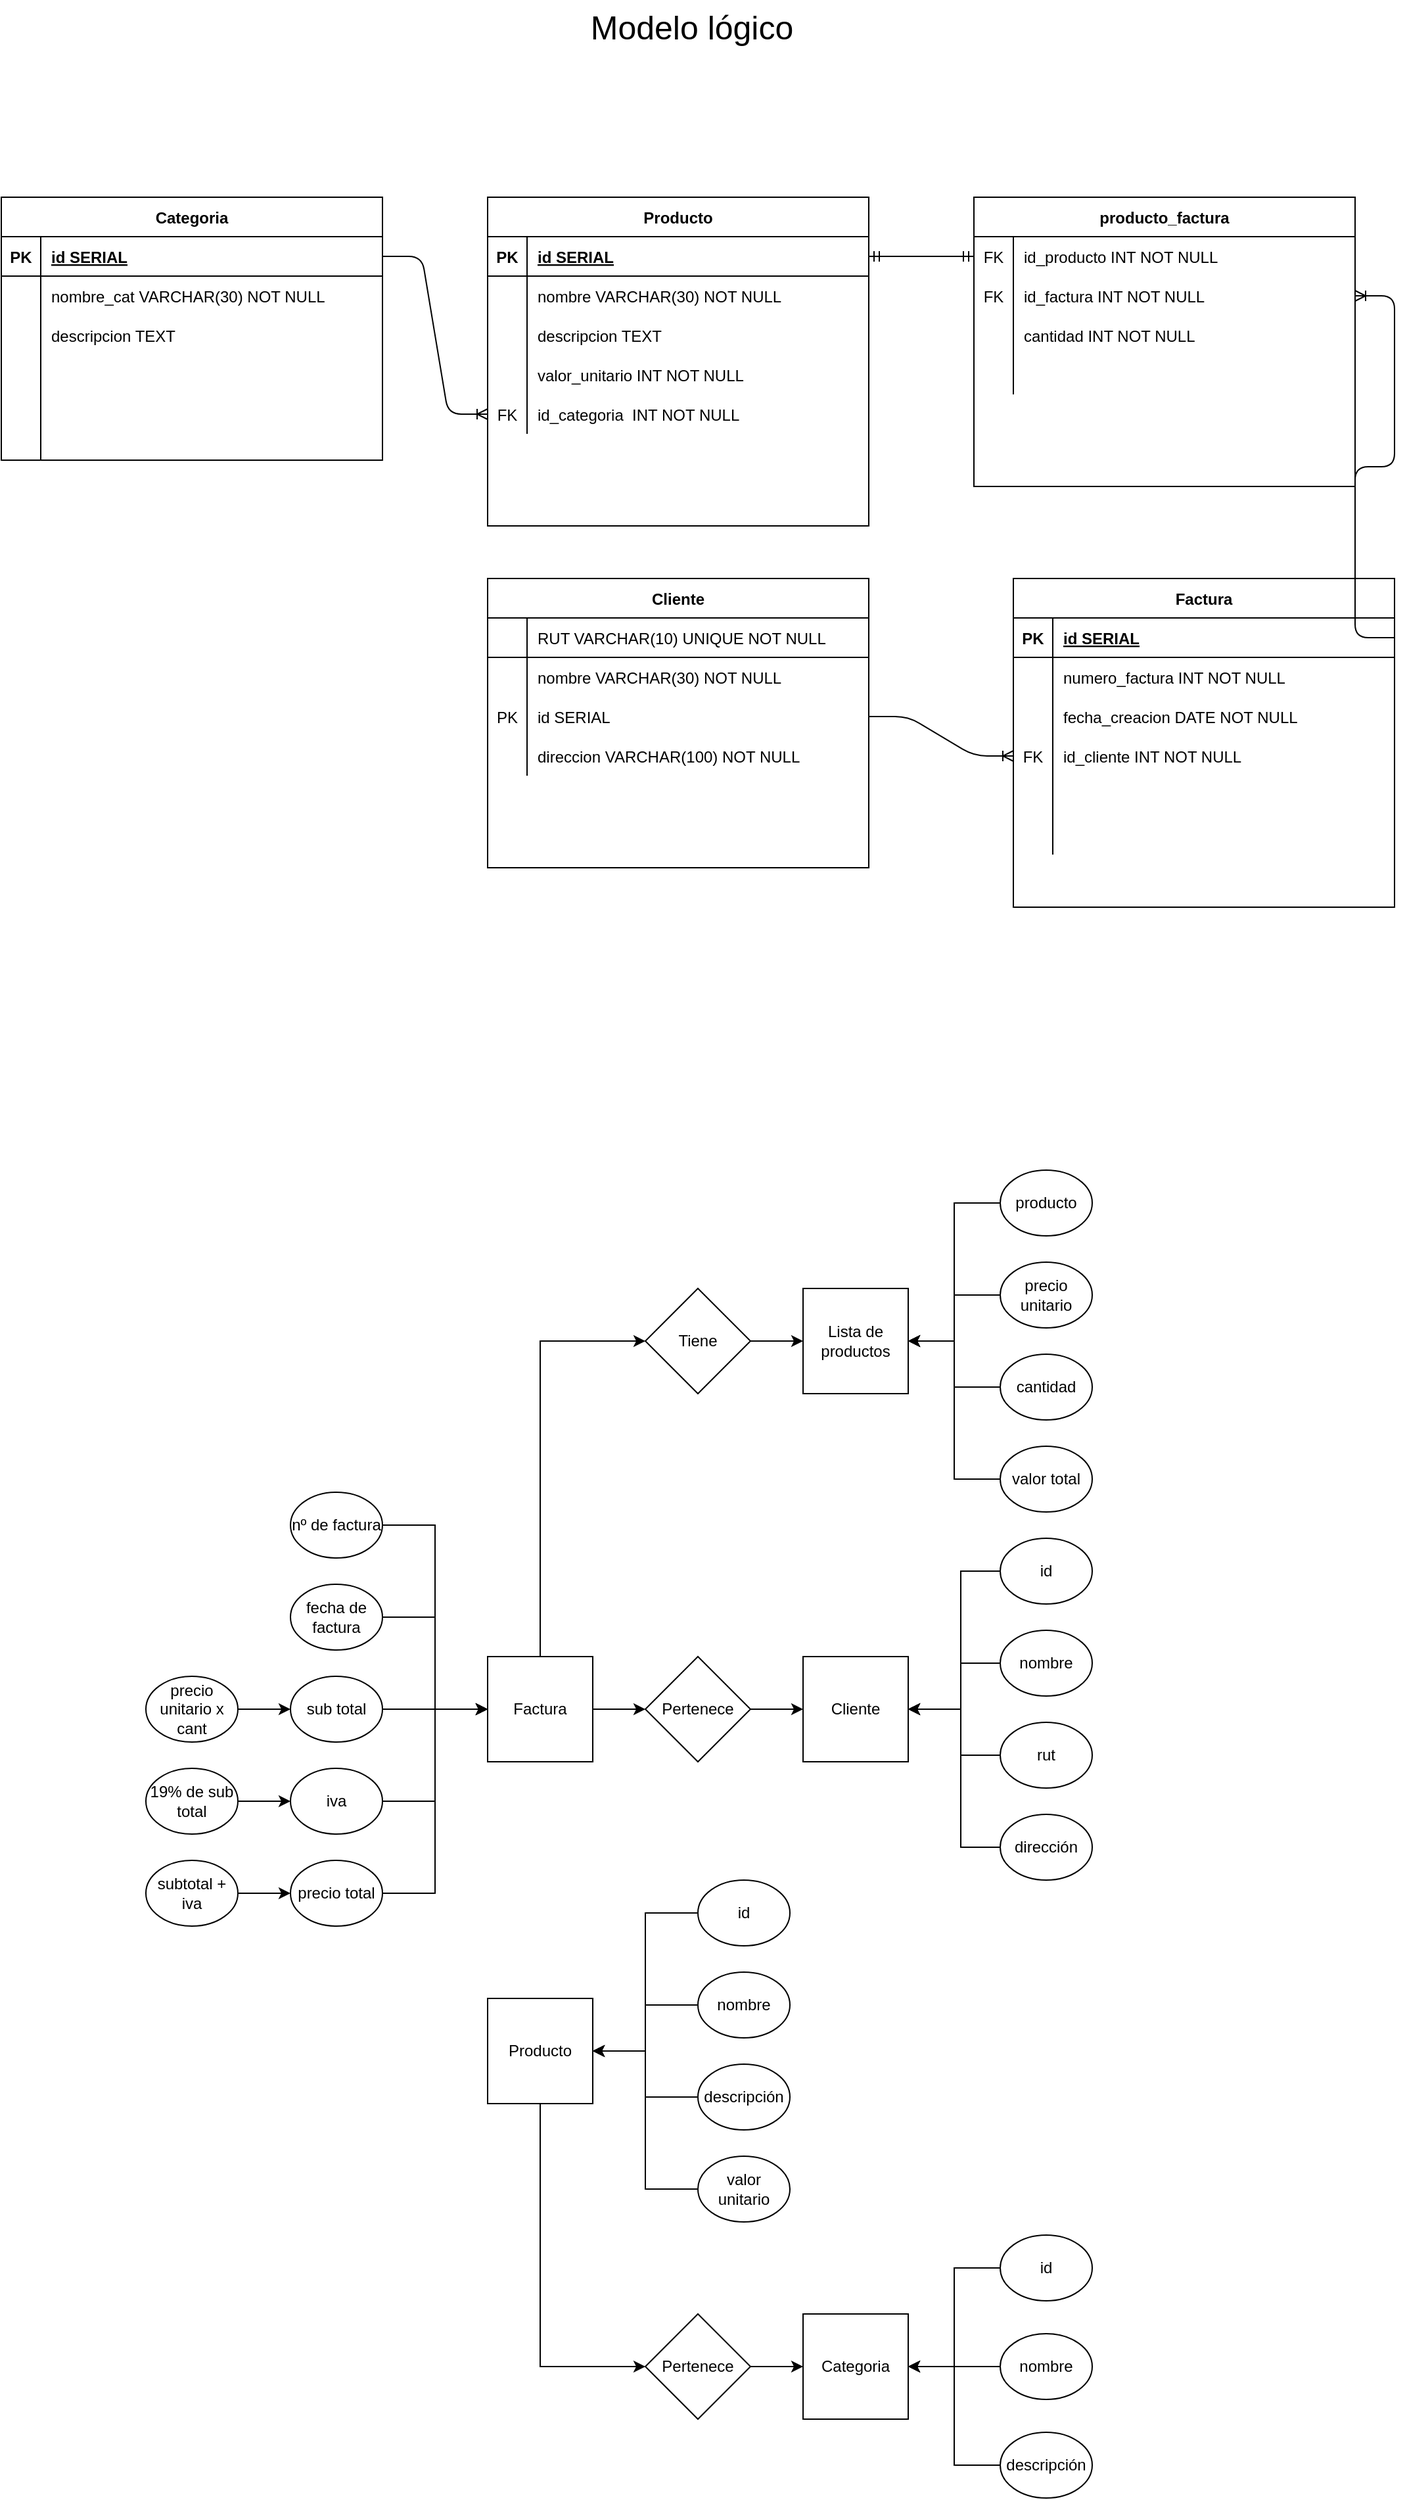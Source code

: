 <mxfile version="13.7.5" type="device"><diagram id="R2lEEEUBdFMjLlhIrx00" name="Page-1"><mxGraphModel dx="2187" dy="3210" grid="1" gridSize="10" guides="1" tooltips="1" connect="1" arrows="1" fold="1" page="1" pageScale="1" pageWidth="850" pageHeight="1100" math="0" shadow="0" extFonts="Permanent Marker^https://fonts.googleapis.com/css?family=Permanent+Marker"><root><mxCell id="0"/><mxCell id="1" parent="0"/><mxCell id="hqTpC-vtmVEe3RovyHTf-5" style="edgeStyle=orthogonalEdgeStyle;rounded=0;orthogonalLoop=1;jettySize=auto;html=1;" edge="1" parent="1" source="hqTpC-vtmVEe3RovyHTf-1" target="hqTpC-vtmVEe3RovyHTf-4"><mxGeometry relative="1" as="geometry"/></mxCell><mxCell id="hqTpC-vtmVEe3RovyHTf-27" style="edgeStyle=orthogonalEdgeStyle;rounded=0;orthogonalLoop=1;jettySize=auto;html=1;entryX=0;entryY=0.5;entryDx=0;entryDy=0;" edge="1" parent="1" source="hqTpC-vtmVEe3RovyHTf-1" target="hqTpC-vtmVEe3RovyHTf-26"><mxGeometry relative="1" as="geometry"><Array as="points"><mxPoint x="200" y="-540"/></Array></mxGeometry></mxCell><mxCell id="hqTpC-vtmVEe3RovyHTf-1" value="Factura" style="whiteSpace=wrap;html=1;aspect=fixed;" vertex="1" parent="1"><mxGeometry x="160" y="-300" width="80" height="80" as="geometry"/></mxCell><mxCell id="hqTpC-vtmVEe3RovyHTf-3" value="Cliente" style="whiteSpace=wrap;html=1;aspect=fixed;" vertex="1" parent="1"><mxGeometry x="400" y="-300" width="80" height="80" as="geometry"/></mxCell><mxCell id="hqTpC-vtmVEe3RovyHTf-6" style="edgeStyle=orthogonalEdgeStyle;rounded=0;orthogonalLoop=1;jettySize=auto;html=1;" edge="1" parent="1" source="hqTpC-vtmVEe3RovyHTf-4" target="hqTpC-vtmVEe3RovyHTf-3"><mxGeometry relative="1" as="geometry"/></mxCell><mxCell id="hqTpC-vtmVEe3RovyHTf-4" value="Pertenece" style="rhombus;whiteSpace=wrap;html=1;" vertex="1" parent="1"><mxGeometry x="280" y="-300" width="80" height="80" as="geometry"/></mxCell><mxCell id="hqTpC-vtmVEe3RovyHTf-11" style="edgeStyle=orthogonalEdgeStyle;rounded=0;orthogonalLoop=1;jettySize=auto;html=1;entryX=1;entryY=0.5;entryDx=0;entryDy=0;" edge="1" parent="1" source="hqTpC-vtmVEe3RovyHTf-7" target="hqTpC-vtmVEe3RovyHTf-3"><mxGeometry relative="1" as="geometry"><Array as="points"><mxPoint x="520" y="-365"/><mxPoint x="520" y="-260"/></Array></mxGeometry></mxCell><mxCell id="hqTpC-vtmVEe3RovyHTf-7" value="id" style="ellipse;whiteSpace=wrap;html=1;" vertex="1" parent="1"><mxGeometry x="550" y="-390" width="70" height="50" as="geometry"/></mxCell><mxCell id="hqTpC-vtmVEe3RovyHTf-12" style="edgeStyle=orthogonalEdgeStyle;rounded=0;orthogonalLoop=1;jettySize=auto;html=1;exitX=0;exitY=0.5;exitDx=0;exitDy=0;" edge="1" parent="1" source="hqTpC-vtmVEe3RovyHTf-8" target="hqTpC-vtmVEe3RovyHTf-3"><mxGeometry relative="1" as="geometry"><Array as="points"><mxPoint x="520" y="-295"/><mxPoint x="520" y="-260"/></Array></mxGeometry></mxCell><mxCell id="hqTpC-vtmVEe3RovyHTf-8" value="nombre" style="ellipse;whiteSpace=wrap;html=1;" vertex="1" parent="1"><mxGeometry x="550" y="-320" width="70" height="50" as="geometry"/></mxCell><mxCell id="hqTpC-vtmVEe3RovyHTf-13" style="edgeStyle=orthogonalEdgeStyle;rounded=0;orthogonalLoop=1;jettySize=auto;html=1;entryX=1;entryY=0.5;entryDx=0;entryDy=0;" edge="1" parent="1" source="hqTpC-vtmVEe3RovyHTf-9" target="hqTpC-vtmVEe3RovyHTf-3"><mxGeometry relative="1" as="geometry"><Array as="points"><mxPoint x="520" y="-225"/><mxPoint x="520" y="-260"/></Array></mxGeometry></mxCell><mxCell id="hqTpC-vtmVEe3RovyHTf-9" value="rut" style="ellipse;whiteSpace=wrap;html=1;" vertex="1" parent="1"><mxGeometry x="550" y="-250" width="70" height="50" as="geometry"/></mxCell><mxCell id="hqTpC-vtmVEe3RovyHTf-14" style="edgeStyle=orthogonalEdgeStyle;rounded=0;orthogonalLoop=1;jettySize=auto;html=1;entryX=1;entryY=0.5;entryDx=0;entryDy=0;" edge="1" parent="1" source="hqTpC-vtmVEe3RovyHTf-10" target="hqTpC-vtmVEe3RovyHTf-3"><mxGeometry relative="1" as="geometry"><Array as="points"><mxPoint x="520" y="-155"/><mxPoint x="520" y="-260"/></Array></mxGeometry></mxCell><mxCell id="hqTpC-vtmVEe3RovyHTf-10" value="dirección" style="ellipse;whiteSpace=wrap;html=1;" vertex="1" parent="1"><mxGeometry x="550" y="-180" width="70" height="50" as="geometry"/></mxCell><mxCell id="hqTpC-vtmVEe3RovyHTf-20" style="edgeStyle=orthogonalEdgeStyle;rounded=0;orthogonalLoop=1;jettySize=auto;html=1;entryX=0;entryY=0.5;entryDx=0;entryDy=0;" edge="1" parent="1" source="hqTpC-vtmVEe3RovyHTf-15" target="hqTpC-vtmVEe3RovyHTf-1"><mxGeometry relative="1" as="geometry"/></mxCell><mxCell id="hqTpC-vtmVEe3RovyHTf-15" value="nº de factura" style="ellipse;whiteSpace=wrap;html=1;" vertex="1" parent="1"><mxGeometry x="10" y="-425" width="70" height="50" as="geometry"/></mxCell><mxCell id="hqTpC-vtmVEe3RovyHTf-22" style="edgeStyle=orthogonalEdgeStyle;rounded=0;orthogonalLoop=1;jettySize=auto;html=1;" edge="1" parent="1" source="hqTpC-vtmVEe3RovyHTf-16"><mxGeometry relative="1" as="geometry"><mxPoint x="160" y="-260" as="targetPoint"/><Array as="points"><mxPoint x="120" y="-330"/><mxPoint x="120" y="-260"/></Array></mxGeometry></mxCell><mxCell id="hqTpC-vtmVEe3RovyHTf-16" value="fecha de factura" style="ellipse;whiteSpace=wrap;html=1;" vertex="1" parent="1"><mxGeometry x="10" y="-355" width="70" height="50" as="geometry"/></mxCell><mxCell id="hqTpC-vtmVEe3RovyHTf-23" style="edgeStyle=orthogonalEdgeStyle;rounded=0;orthogonalLoop=1;jettySize=auto;html=1;entryX=0;entryY=0.5;entryDx=0;entryDy=0;" edge="1" parent="1" source="hqTpC-vtmVEe3RovyHTf-17" target="hqTpC-vtmVEe3RovyHTf-1"><mxGeometry relative="1" as="geometry"/></mxCell><mxCell id="hqTpC-vtmVEe3RovyHTf-17" value="sub total" style="ellipse;whiteSpace=wrap;html=1;" vertex="1" parent="1"><mxGeometry x="10" y="-285" width="70" height="50" as="geometry"/></mxCell><mxCell id="hqTpC-vtmVEe3RovyHTf-24" style="edgeStyle=orthogonalEdgeStyle;rounded=0;orthogonalLoop=1;jettySize=auto;html=1;entryX=0;entryY=0.5;entryDx=0;entryDy=0;" edge="1" parent="1" source="hqTpC-vtmVEe3RovyHTf-18" target="hqTpC-vtmVEe3RovyHTf-1"><mxGeometry relative="1" as="geometry"/></mxCell><mxCell id="hqTpC-vtmVEe3RovyHTf-18" value="iva" style="ellipse;whiteSpace=wrap;html=1;" vertex="1" parent="1"><mxGeometry x="10" y="-215" width="70" height="50" as="geometry"/></mxCell><mxCell id="hqTpC-vtmVEe3RovyHTf-25" style="edgeStyle=orthogonalEdgeStyle;rounded=0;orthogonalLoop=1;jettySize=auto;html=1;entryX=0;entryY=0.5;entryDx=0;entryDy=0;" edge="1" parent="1" source="hqTpC-vtmVEe3RovyHTf-19" target="hqTpC-vtmVEe3RovyHTf-1"><mxGeometry relative="1" as="geometry"/></mxCell><mxCell id="hqTpC-vtmVEe3RovyHTf-19" value="precio total" style="ellipse;whiteSpace=wrap;html=1;" vertex="1" parent="1"><mxGeometry x="10" y="-145" width="70" height="50" as="geometry"/></mxCell><mxCell id="hqTpC-vtmVEe3RovyHTf-29" style="edgeStyle=orthogonalEdgeStyle;rounded=0;orthogonalLoop=1;jettySize=auto;html=1;entryX=0;entryY=0.5;entryDx=0;entryDy=0;" edge="1" parent="1" source="hqTpC-vtmVEe3RovyHTf-26" target="hqTpC-vtmVEe3RovyHTf-28"><mxGeometry relative="1" as="geometry"/></mxCell><mxCell id="hqTpC-vtmVEe3RovyHTf-26" value="Tiene" style="rhombus;whiteSpace=wrap;html=1;" vertex="1" parent="1"><mxGeometry x="280" y="-580" width="80" height="80" as="geometry"/></mxCell><mxCell id="hqTpC-vtmVEe3RovyHTf-28" value="Lista de productos" style="whiteSpace=wrap;html=1;aspect=fixed;" vertex="1" parent="1"><mxGeometry x="400" y="-580" width="80" height="80" as="geometry"/></mxCell><mxCell id="hqTpC-vtmVEe3RovyHTf-35" style="edgeStyle=orthogonalEdgeStyle;rounded=0;orthogonalLoop=1;jettySize=auto;html=1;entryX=1;entryY=0.5;entryDx=0;entryDy=0;" edge="1" parent="1" source="hqTpC-vtmVEe3RovyHTf-30" target="hqTpC-vtmVEe3RovyHTf-28"><mxGeometry relative="1" as="geometry"/></mxCell><mxCell id="hqTpC-vtmVEe3RovyHTf-30" value="precio unitario" style="ellipse;whiteSpace=wrap;html=1;" vertex="1" parent="1"><mxGeometry x="550" y="-600" width="70" height="50" as="geometry"/></mxCell><mxCell id="hqTpC-vtmVEe3RovyHTf-34" style="edgeStyle=orthogonalEdgeStyle;rounded=0;orthogonalLoop=1;jettySize=auto;html=1;entryX=1;entryY=0.5;entryDx=0;entryDy=0;" edge="1" parent="1" source="hqTpC-vtmVEe3RovyHTf-31" target="hqTpC-vtmVEe3RovyHTf-28"><mxGeometry relative="1" as="geometry"/></mxCell><mxCell id="hqTpC-vtmVEe3RovyHTf-31" value="producto" style="ellipse;whiteSpace=wrap;html=1;" vertex="1" parent="1"><mxGeometry x="550" y="-670" width="70" height="50" as="geometry"/></mxCell><mxCell id="hqTpC-vtmVEe3RovyHTf-36" style="edgeStyle=orthogonalEdgeStyle;rounded=0;orthogonalLoop=1;jettySize=auto;html=1;" edge="1" parent="1" source="hqTpC-vtmVEe3RovyHTf-32" target="hqTpC-vtmVEe3RovyHTf-28"><mxGeometry relative="1" as="geometry"/></mxCell><mxCell id="hqTpC-vtmVEe3RovyHTf-32" value="cantidad" style="ellipse;whiteSpace=wrap;html=1;" vertex="1" parent="1"><mxGeometry x="550" y="-530" width="70" height="50" as="geometry"/></mxCell><mxCell id="hqTpC-vtmVEe3RovyHTf-37" style="edgeStyle=orthogonalEdgeStyle;rounded=0;orthogonalLoop=1;jettySize=auto;html=1;entryX=1;entryY=0.5;entryDx=0;entryDy=0;" edge="1" parent="1" source="hqTpC-vtmVEe3RovyHTf-33" target="hqTpC-vtmVEe3RovyHTf-28"><mxGeometry relative="1" as="geometry"/></mxCell><mxCell id="hqTpC-vtmVEe3RovyHTf-33" value="valor total" style="ellipse;whiteSpace=wrap;html=1;" vertex="1" parent="1"><mxGeometry x="550" y="-460" width="70" height="50" as="geometry"/></mxCell><mxCell id="hqTpC-vtmVEe3RovyHTf-39" style="edgeStyle=orthogonalEdgeStyle;rounded=0;orthogonalLoop=1;jettySize=auto;html=1;" edge="1" parent="1" source="hqTpC-vtmVEe3RovyHTf-38" target="hqTpC-vtmVEe3RovyHTf-17"><mxGeometry relative="1" as="geometry"/></mxCell><mxCell id="hqTpC-vtmVEe3RovyHTf-38" value="precio unitario x cant" style="ellipse;whiteSpace=wrap;html=1;" vertex="1" parent="1"><mxGeometry x="-100" y="-285" width="70" height="50" as="geometry"/></mxCell><mxCell id="hqTpC-vtmVEe3RovyHTf-41" value="" style="edgeStyle=orthogonalEdgeStyle;rounded=0;orthogonalLoop=1;jettySize=auto;html=1;" edge="1" parent="1" source="hqTpC-vtmVEe3RovyHTf-40" target="hqTpC-vtmVEe3RovyHTf-19"><mxGeometry relative="1" as="geometry"/></mxCell><mxCell id="hqTpC-vtmVEe3RovyHTf-40" value="subtotal + iva" style="ellipse;whiteSpace=wrap;html=1;" vertex="1" parent="1"><mxGeometry x="-100" y="-145" width="70" height="50" as="geometry"/></mxCell><mxCell id="hqTpC-vtmVEe3RovyHTf-53" style="edgeStyle=orthogonalEdgeStyle;rounded=0;orthogonalLoop=1;jettySize=auto;html=1;entryX=0;entryY=0.5;entryDx=0;entryDy=0;" edge="1" parent="1" source="hqTpC-vtmVEe3RovyHTf-42" target="hqTpC-vtmVEe3RovyHTf-52"><mxGeometry relative="1" as="geometry"><mxPoint x="200" y="250" as="targetPoint"/><Array as="points"><mxPoint x="200" y="240"/></Array></mxGeometry></mxCell><mxCell id="hqTpC-vtmVEe3RovyHTf-42" value="Producto" style="whiteSpace=wrap;html=1;aspect=fixed;" vertex="1" parent="1"><mxGeometry x="160" y="-40" width="80" height="80" as="geometry"/></mxCell><mxCell id="hqTpC-vtmVEe3RovyHTf-47" style="edgeStyle=orthogonalEdgeStyle;rounded=0;orthogonalLoop=1;jettySize=auto;html=1;entryX=1;entryY=0.5;entryDx=0;entryDy=0;" edge="1" parent="1" source="hqTpC-vtmVEe3RovyHTf-43" target="hqTpC-vtmVEe3RovyHTf-42"><mxGeometry relative="1" as="geometry"/></mxCell><mxCell id="hqTpC-vtmVEe3RovyHTf-43" value="id" style="ellipse;whiteSpace=wrap;html=1;" vertex="1" parent="1"><mxGeometry x="320" y="-130" width="70" height="50" as="geometry"/></mxCell><mxCell id="hqTpC-vtmVEe3RovyHTf-48" style="edgeStyle=orthogonalEdgeStyle;rounded=0;orthogonalLoop=1;jettySize=auto;html=1;" edge="1" parent="1" source="hqTpC-vtmVEe3RovyHTf-44" target="hqTpC-vtmVEe3RovyHTf-42"><mxGeometry relative="1" as="geometry"/></mxCell><mxCell id="hqTpC-vtmVEe3RovyHTf-44" value="nombre" style="ellipse;whiteSpace=wrap;html=1;" vertex="1" parent="1"><mxGeometry x="320" y="-60" width="70" height="50" as="geometry"/></mxCell><mxCell id="hqTpC-vtmVEe3RovyHTf-49" style="edgeStyle=orthogonalEdgeStyle;rounded=0;orthogonalLoop=1;jettySize=auto;html=1;entryX=1;entryY=0.5;entryDx=0;entryDy=0;" edge="1" parent="1" source="hqTpC-vtmVEe3RovyHTf-45" target="hqTpC-vtmVEe3RovyHTf-42"><mxGeometry relative="1" as="geometry"/></mxCell><mxCell id="hqTpC-vtmVEe3RovyHTf-45" value="descripción" style="ellipse;whiteSpace=wrap;html=1;" vertex="1" parent="1"><mxGeometry x="320" y="10" width="70" height="50" as="geometry"/></mxCell><mxCell id="hqTpC-vtmVEe3RovyHTf-50" style="edgeStyle=orthogonalEdgeStyle;rounded=0;orthogonalLoop=1;jettySize=auto;html=1;entryX=1;entryY=0.5;entryDx=0;entryDy=0;" edge="1" parent="1" source="hqTpC-vtmVEe3RovyHTf-46" target="hqTpC-vtmVEe3RovyHTf-42"><mxGeometry relative="1" as="geometry"/></mxCell><mxCell id="hqTpC-vtmVEe3RovyHTf-46" value="valor unitario" style="ellipse;whiteSpace=wrap;html=1;" vertex="1" parent="1"><mxGeometry x="320" y="80" width="70" height="50" as="geometry"/></mxCell><mxCell id="hqTpC-vtmVEe3RovyHTf-51" value="Categoria" style="whiteSpace=wrap;html=1;aspect=fixed;" vertex="1" parent="1"><mxGeometry x="400" y="200" width="80" height="80" as="geometry"/></mxCell><mxCell id="hqTpC-vtmVEe3RovyHTf-54" style="edgeStyle=orthogonalEdgeStyle;rounded=0;orthogonalLoop=1;jettySize=auto;html=1;" edge="1" parent="1" source="hqTpC-vtmVEe3RovyHTf-52" target="hqTpC-vtmVEe3RovyHTf-51"><mxGeometry relative="1" as="geometry"/></mxCell><mxCell id="hqTpC-vtmVEe3RovyHTf-52" value="Pertenece" style="rhombus;whiteSpace=wrap;html=1;" vertex="1" parent="1"><mxGeometry x="280" y="200" width="80" height="80" as="geometry"/></mxCell><mxCell id="hqTpC-vtmVEe3RovyHTf-58" style="edgeStyle=orthogonalEdgeStyle;rounded=0;orthogonalLoop=1;jettySize=auto;html=1;entryX=1;entryY=0.5;entryDx=0;entryDy=0;" edge="1" parent="1" source="hqTpC-vtmVEe3RovyHTf-55" target="hqTpC-vtmVEe3RovyHTf-51"><mxGeometry relative="1" as="geometry"/></mxCell><mxCell id="hqTpC-vtmVEe3RovyHTf-55" value="id" style="ellipse;whiteSpace=wrap;html=1;" vertex="1" parent="1"><mxGeometry x="550" y="140" width="70" height="50" as="geometry"/></mxCell><mxCell id="hqTpC-vtmVEe3RovyHTf-59" style="edgeStyle=orthogonalEdgeStyle;rounded=0;orthogonalLoop=1;jettySize=auto;html=1;entryX=1;entryY=0.5;entryDx=0;entryDy=0;" edge="1" parent="1" source="hqTpC-vtmVEe3RovyHTf-56" target="hqTpC-vtmVEe3RovyHTf-51"><mxGeometry relative="1" as="geometry"/></mxCell><mxCell id="hqTpC-vtmVEe3RovyHTf-56" value="nombre" style="ellipse;whiteSpace=wrap;html=1;" vertex="1" parent="1"><mxGeometry x="550" y="215" width="70" height="50" as="geometry"/></mxCell><mxCell id="hqTpC-vtmVEe3RovyHTf-60" style="edgeStyle=orthogonalEdgeStyle;rounded=0;orthogonalLoop=1;jettySize=auto;html=1;entryX=1;entryY=0.5;entryDx=0;entryDy=0;" edge="1" parent="1" source="hqTpC-vtmVEe3RovyHTf-57" target="hqTpC-vtmVEe3RovyHTf-51"><mxGeometry relative="1" as="geometry"/></mxCell><mxCell id="hqTpC-vtmVEe3RovyHTf-57" value="descripción" style="ellipse;whiteSpace=wrap;html=1;" vertex="1" parent="1"><mxGeometry x="550" y="290" width="70" height="50" as="geometry"/></mxCell><mxCell id="hqTpC-vtmVEe3RovyHTf-75" style="edgeStyle=orthogonalEdgeStyle;rounded=0;orthogonalLoop=1;jettySize=auto;html=1;" edge="1" parent="1" source="hqTpC-vtmVEe3RovyHTf-74" target="hqTpC-vtmVEe3RovyHTf-18"><mxGeometry relative="1" as="geometry"/></mxCell><mxCell id="hqTpC-vtmVEe3RovyHTf-74" value="19% de&amp;nbsp;sub total" style="ellipse;whiteSpace=wrap;html=1;" vertex="1" parent="1"><mxGeometry x="-100" y="-215" width="70" height="50" as="geometry"/></mxCell><mxCell id="hqTpC-vtmVEe3RovyHTf-116" value="" style="edgeStyle=entityRelationEdgeStyle;fontSize=12;html=1;endArrow=ERoneToMany;entryX=0;entryY=0.5;entryDx=0;entryDy=0;" edge="1" parent="1" source="hqTpC-vtmVEe3RovyHTf-94" target="hqTpC-vtmVEe3RovyHTf-112"><mxGeometry width="100" height="100" relative="1" as="geometry"><mxPoint x="-30" y="-1330" as="sourcePoint"/><mxPoint x="380" y="-760" as="targetPoint"/></mxGeometry></mxCell><mxCell id="hqTpC-vtmVEe3RovyHTf-93" value="Categoria" style="shape=table;startSize=30;container=1;collapsible=1;childLayout=tableLayout;fixedRows=1;rowLines=0;fontStyle=1;align=center;resizeLast=1;" vertex="1" parent="1"><mxGeometry x="-210" y="-1410" width="290" height="200" as="geometry"/></mxCell><mxCell id="hqTpC-vtmVEe3RovyHTf-94" value="" style="shape=partialRectangle;collapsible=0;dropTarget=0;pointerEvents=0;fillColor=none;points=[[0,0.5],[1,0.5]];portConstraint=eastwest;top=0;left=0;right=0;bottom=1;" vertex="1" parent="hqTpC-vtmVEe3RovyHTf-93"><mxGeometry y="30" width="290" height="30" as="geometry"/></mxCell><mxCell id="hqTpC-vtmVEe3RovyHTf-95" value="PK" style="shape=partialRectangle;overflow=hidden;connectable=0;fillColor=none;top=0;left=0;bottom=0;right=0;fontStyle=1;" vertex="1" parent="hqTpC-vtmVEe3RovyHTf-94"><mxGeometry width="30" height="30" as="geometry"/></mxCell><mxCell id="hqTpC-vtmVEe3RovyHTf-96" value="id SERIAL" style="shape=partialRectangle;overflow=hidden;connectable=0;fillColor=none;top=0;left=0;bottom=0;right=0;align=left;spacingLeft=6;fontStyle=5;" vertex="1" parent="hqTpC-vtmVEe3RovyHTf-94"><mxGeometry x="30" width="260" height="30" as="geometry"/></mxCell><mxCell id="hqTpC-vtmVEe3RovyHTf-97" value="" style="shape=partialRectangle;collapsible=0;dropTarget=0;pointerEvents=0;fillColor=none;points=[[0,0.5],[1,0.5]];portConstraint=eastwest;top=0;left=0;right=0;bottom=0;" vertex="1" parent="hqTpC-vtmVEe3RovyHTf-93"><mxGeometry y="60" width="290" height="30" as="geometry"/></mxCell><mxCell id="hqTpC-vtmVEe3RovyHTf-98" value="" style="shape=partialRectangle;overflow=hidden;connectable=0;fillColor=none;top=0;left=0;bottom=0;right=0;" vertex="1" parent="hqTpC-vtmVEe3RovyHTf-97"><mxGeometry width="30" height="30" as="geometry"/></mxCell><mxCell id="hqTpC-vtmVEe3RovyHTf-99" value="nombre_cat VARCHAR(30) NOT NULL" style="shape=partialRectangle;overflow=hidden;connectable=0;fillColor=none;top=0;left=0;bottom=0;right=0;align=left;spacingLeft=6;" vertex="1" parent="hqTpC-vtmVEe3RovyHTf-97"><mxGeometry x="30" width="260" height="30" as="geometry"/></mxCell><mxCell id="hqTpC-vtmVEe3RovyHTf-100" value="" style="shape=partialRectangle;collapsible=0;dropTarget=0;pointerEvents=0;fillColor=none;points=[[0,0.5],[1,0.5]];portConstraint=eastwest;top=0;left=0;right=0;bottom=0;" vertex="1" parent="hqTpC-vtmVEe3RovyHTf-93"><mxGeometry y="90" width="290" height="30" as="geometry"/></mxCell><mxCell id="hqTpC-vtmVEe3RovyHTf-101" value="" style="shape=partialRectangle;overflow=hidden;connectable=0;fillColor=none;top=0;left=0;bottom=0;right=0;" vertex="1" parent="hqTpC-vtmVEe3RovyHTf-100"><mxGeometry width="30" height="30" as="geometry"/></mxCell><mxCell id="hqTpC-vtmVEe3RovyHTf-102" value="descripcion TEXT" style="shape=partialRectangle;overflow=hidden;connectable=0;fillColor=none;top=0;left=0;bottom=0;right=0;align=left;spacingLeft=6;" vertex="1" parent="hqTpC-vtmVEe3RovyHTf-100"><mxGeometry x="30" width="260" height="30" as="geometry"/></mxCell><mxCell id="hqTpC-vtmVEe3RovyHTf-103" value="" style="shape=partialRectangle;collapsible=0;dropTarget=0;pointerEvents=0;fillColor=none;points=[[0,0.5],[1,0.5]];portConstraint=eastwest;top=0;left=0;right=0;bottom=0;" vertex="1" parent="hqTpC-vtmVEe3RovyHTf-93"><mxGeometry y="120" width="290" height="30" as="geometry"/></mxCell><mxCell id="hqTpC-vtmVEe3RovyHTf-104" value="" style="shape=partialRectangle;overflow=hidden;connectable=0;fillColor=none;top=0;left=0;bottom=0;right=0;" vertex="1" parent="hqTpC-vtmVEe3RovyHTf-103"><mxGeometry width="30" height="30" as="geometry"/></mxCell><mxCell id="hqTpC-vtmVEe3RovyHTf-105" value="" style="shape=partialRectangle;overflow=hidden;connectable=0;fillColor=none;top=0;left=0;bottom=0;right=0;align=left;spacingLeft=6;" vertex="1" parent="hqTpC-vtmVEe3RovyHTf-103"><mxGeometry x="30" width="260" height="30" as="geometry"/></mxCell><mxCell id="hqTpC-vtmVEe3RovyHTf-106" value="" style="shape=partialRectangle;collapsible=0;dropTarget=0;pointerEvents=0;fillColor=none;points=[[0,0.5],[1,0.5]];portConstraint=eastwest;top=0;left=0;right=0;bottom=0;" vertex="1" parent="hqTpC-vtmVEe3RovyHTf-93"><mxGeometry y="150" width="290" height="30" as="geometry"/></mxCell><mxCell id="hqTpC-vtmVEe3RovyHTf-107" value="" style="shape=partialRectangle;overflow=hidden;connectable=0;fillColor=none;top=0;left=0;bottom=0;right=0;" vertex="1" parent="hqTpC-vtmVEe3RovyHTf-106"><mxGeometry width="30" height="30" as="geometry"/></mxCell><mxCell id="hqTpC-vtmVEe3RovyHTf-108" value="" style="shape=partialRectangle;overflow=hidden;connectable=0;fillColor=none;top=0;left=0;bottom=0;right=0;align=left;spacingLeft=6;" vertex="1" parent="hqTpC-vtmVEe3RovyHTf-106"><mxGeometry x="30" width="260" height="30" as="geometry"/></mxCell><mxCell id="hqTpC-vtmVEe3RovyHTf-109" value="" style="shape=partialRectangle;collapsible=0;dropTarget=0;pointerEvents=0;fillColor=none;points=[[0,0.5],[1,0.5]];portConstraint=eastwest;top=0;left=0;right=0;bottom=0;" vertex="1" parent="hqTpC-vtmVEe3RovyHTf-93"><mxGeometry y="180" width="290" height="20" as="geometry"/></mxCell><mxCell id="hqTpC-vtmVEe3RovyHTf-110" value="" style="shape=partialRectangle;overflow=hidden;connectable=0;fillColor=none;top=0;left=0;bottom=0;right=0;" vertex="1" parent="hqTpC-vtmVEe3RovyHTf-109"><mxGeometry width="30" height="20" as="geometry"/></mxCell><mxCell id="hqTpC-vtmVEe3RovyHTf-111" value="" style="shape=partialRectangle;overflow=hidden;connectable=0;fillColor=none;top=0;left=0;bottom=0;right=0;align=left;spacingLeft=6;" vertex="1" parent="hqTpC-vtmVEe3RovyHTf-109"><mxGeometry x="30" width="260" height="20" as="geometry"/></mxCell><mxCell id="C-vyLk0tnHw3VtMMgP7b-23" value="Factura" style="shape=table;startSize=30;container=1;collapsible=1;childLayout=tableLayout;fixedRows=1;rowLines=0;fontStyle=1;align=center;resizeLast=1;" parent="1" vertex="1"><mxGeometry x="560" y="-1120" width="290" height="250" as="geometry"/></mxCell><mxCell id="C-vyLk0tnHw3VtMMgP7b-24" value="" style="shape=partialRectangle;collapsible=0;dropTarget=0;pointerEvents=0;fillColor=none;points=[[0,0.5],[1,0.5]];portConstraint=eastwest;top=0;left=0;right=0;bottom=1;" parent="C-vyLk0tnHw3VtMMgP7b-23" vertex="1"><mxGeometry y="30" width="290" height="30" as="geometry"/></mxCell><mxCell id="C-vyLk0tnHw3VtMMgP7b-25" value="PK" style="shape=partialRectangle;overflow=hidden;connectable=0;fillColor=none;top=0;left=0;bottom=0;right=0;fontStyle=1;" parent="C-vyLk0tnHw3VtMMgP7b-24" vertex="1"><mxGeometry width="30" height="30" as="geometry"/></mxCell><mxCell id="C-vyLk0tnHw3VtMMgP7b-26" value="id SERIAL" style="shape=partialRectangle;overflow=hidden;connectable=0;fillColor=none;top=0;left=0;bottom=0;right=0;align=left;spacingLeft=6;fontStyle=5;" parent="C-vyLk0tnHw3VtMMgP7b-24" vertex="1"><mxGeometry x="30" width="260" height="30" as="geometry"/></mxCell><mxCell id="C-vyLk0tnHw3VtMMgP7b-27" value="" style="shape=partialRectangle;collapsible=0;dropTarget=0;pointerEvents=0;fillColor=none;points=[[0,0.5],[1,0.5]];portConstraint=eastwest;top=0;left=0;right=0;bottom=0;" parent="C-vyLk0tnHw3VtMMgP7b-23" vertex="1"><mxGeometry y="60" width="290" height="30" as="geometry"/></mxCell><mxCell id="C-vyLk0tnHw3VtMMgP7b-28" value="" style="shape=partialRectangle;overflow=hidden;connectable=0;fillColor=none;top=0;left=0;bottom=0;right=0;" parent="C-vyLk0tnHw3VtMMgP7b-27" vertex="1"><mxGeometry width="30" height="30" as="geometry"/></mxCell><mxCell id="C-vyLk0tnHw3VtMMgP7b-29" value="numero_factura INT NOT NULL" style="shape=partialRectangle;overflow=hidden;connectable=0;fillColor=none;top=0;left=0;bottom=0;right=0;align=left;spacingLeft=6;" parent="C-vyLk0tnHw3VtMMgP7b-27" vertex="1"><mxGeometry x="30" width="260" height="30" as="geometry"/></mxCell><mxCell id="hqTpC-vtmVEe3RovyHTf-64" value="" style="shape=partialRectangle;collapsible=0;dropTarget=0;pointerEvents=0;fillColor=none;points=[[0,0.5],[1,0.5]];portConstraint=eastwest;top=0;left=0;right=0;bottom=0;" vertex="1" parent="C-vyLk0tnHw3VtMMgP7b-23"><mxGeometry y="90" width="290" height="30" as="geometry"/></mxCell><mxCell id="hqTpC-vtmVEe3RovyHTf-65" value="" style="shape=partialRectangle;overflow=hidden;connectable=0;fillColor=none;top=0;left=0;bottom=0;right=0;" vertex="1" parent="hqTpC-vtmVEe3RovyHTf-64"><mxGeometry width="30" height="30" as="geometry"/></mxCell><mxCell id="hqTpC-vtmVEe3RovyHTf-66" value="fecha_creacion DATE NOT NULL" style="shape=partialRectangle;overflow=hidden;connectable=0;fillColor=none;top=0;left=0;bottom=0;right=0;align=left;spacingLeft=6;" vertex="1" parent="hqTpC-vtmVEe3RovyHTf-64"><mxGeometry x="30" width="260" height="30" as="geometry"/></mxCell><mxCell id="hqTpC-vtmVEe3RovyHTf-67" value="" style="shape=partialRectangle;collapsible=0;dropTarget=0;pointerEvents=0;fillColor=none;points=[[0,0.5],[1,0.5]];portConstraint=eastwest;top=0;left=0;right=0;bottom=0;" vertex="1" parent="C-vyLk0tnHw3VtMMgP7b-23"><mxGeometry y="120" width="290" height="30" as="geometry"/></mxCell><mxCell id="hqTpC-vtmVEe3RovyHTf-68" value="FK" style="shape=partialRectangle;overflow=hidden;connectable=0;fillColor=none;top=0;left=0;bottom=0;right=0;" vertex="1" parent="hqTpC-vtmVEe3RovyHTf-67"><mxGeometry width="30" height="30" as="geometry"/></mxCell><mxCell id="hqTpC-vtmVEe3RovyHTf-69" value="id_cliente INT NOT NULL" style="shape=partialRectangle;overflow=hidden;connectable=0;fillColor=none;top=0;left=0;bottom=0;right=0;align=left;spacingLeft=6;" vertex="1" parent="hqTpC-vtmVEe3RovyHTf-67"><mxGeometry x="30" width="260" height="30" as="geometry"/></mxCell><mxCell id="hqTpC-vtmVEe3RovyHTf-71" value="" style="shape=partialRectangle;collapsible=0;dropTarget=0;pointerEvents=0;fillColor=none;points=[[0,0.5],[1,0.5]];portConstraint=eastwest;top=0;left=0;right=0;bottom=0;" vertex="1" parent="C-vyLk0tnHw3VtMMgP7b-23"><mxGeometry y="150" width="290" height="30" as="geometry"/></mxCell><mxCell id="hqTpC-vtmVEe3RovyHTf-72" value="" style="shape=partialRectangle;overflow=hidden;connectable=0;fillColor=none;top=0;left=0;bottom=0;right=0;" vertex="1" parent="hqTpC-vtmVEe3RovyHTf-71"><mxGeometry width="30" height="30" as="geometry"/></mxCell><mxCell id="hqTpC-vtmVEe3RovyHTf-73" value="" style="shape=partialRectangle;overflow=hidden;connectable=0;fillColor=none;top=0;left=0;bottom=0;right=0;align=left;spacingLeft=6;" vertex="1" parent="hqTpC-vtmVEe3RovyHTf-71"><mxGeometry x="30" width="260" height="30" as="geometry"/></mxCell><mxCell id="hqTpC-vtmVEe3RovyHTf-77" value="" style="shape=partialRectangle;collapsible=0;dropTarget=0;pointerEvents=0;fillColor=none;points=[[0,0.5],[1,0.5]];portConstraint=eastwest;top=0;left=0;right=0;bottom=0;" vertex="1" parent="C-vyLk0tnHw3VtMMgP7b-23"><mxGeometry y="180" width="290" height="30" as="geometry"/></mxCell><mxCell id="hqTpC-vtmVEe3RovyHTf-78" value="" style="shape=partialRectangle;overflow=hidden;connectable=0;fillColor=none;top=0;left=0;bottom=0;right=0;" vertex="1" parent="hqTpC-vtmVEe3RovyHTf-77"><mxGeometry width="30" height="30" as="geometry"/></mxCell><mxCell id="hqTpC-vtmVEe3RovyHTf-79" value="" style="shape=partialRectangle;overflow=hidden;connectable=0;fillColor=none;top=0;left=0;bottom=0;right=0;align=left;spacingLeft=6;" vertex="1" parent="hqTpC-vtmVEe3RovyHTf-77"><mxGeometry x="30" width="260" height="30" as="geometry"/></mxCell><mxCell id="hqTpC-vtmVEe3RovyHTf-80" value="Producto" style="shape=table;startSize=30;container=1;collapsible=1;childLayout=tableLayout;fixedRows=1;rowLines=0;fontStyle=1;align=center;resizeLast=1;" vertex="1" parent="1"><mxGeometry x="160" y="-1410" width="290" height="250" as="geometry"/></mxCell><mxCell id="hqTpC-vtmVEe3RovyHTf-81" value="" style="shape=partialRectangle;collapsible=0;dropTarget=0;pointerEvents=0;fillColor=none;points=[[0,0.5],[1,0.5]];portConstraint=eastwest;top=0;left=0;right=0;bottom=1;" vertex="1" parent="hqTpC-vtmVEe3RovyHTf-80"><mxGeometry y="30" width="290" height="30" as="geometry"/></mxCell><mxCell id="hqTpC-vtmVEe3RovyHTf-82" value="PK" style="shape=partialRectangle;overflow=hidden;connectable=0;fillColor=none;top=0;left=0;bottom=0;right=0;fontStyle=1;" vertex="1" parent="hqTpC-vtmVEe3RovyHTf-81"><mxGeometry width="30" height="30" as="geometry"/></mxCell><mxCell id="hqTpC-vtmVEe3RovyHTf-83" value="id SERIAL" style="shape=partialRectangle;overflow=hidden;connectable=0;fillColor=none;top=0;left=0;bottom=0;right=0;align=left;spacingLeft=6;fontStyle=5;" vertex="1" parent="hqTpC-vtmVEe3RovyHTf-81"><mxGeometry x="30" width="260" height="30" as="geometry"/></mxCell><mxCell id="hqTpC-vtmVEe3RovyHTf-84" value="" style="shape=partialRectangle;collapsible=0;dropTarget=0;pointerEvents=0;fillColor=none;points=[[0,0.5],[1,0.5]];portConstraint=eastwest;top=0;left=0;right=0;bottom=0;" vertex="1" parent="hqTpC-vtmVEe3RovyHTf-80"><mxGeometry y="60" width="290" height="30" as="geometry"/></mxCell><mxCell id="hqTpC-vtmVEe3RovyHTf-85" value="" style="shape=partialRectangle;overflow=hidden;connectable=0;fillColor=none;top=0;left=0;bottom=0;right=0;" vertex="1" parent="hqTpC-vtmVEe3RovyHTf-84"><mxGeometry width="30" height="30" as="geometry"/></mxCell><mxCell id="hqTpC-vtmVEe3RovyHTf-86" value="nombre VARCHAR(30) NOT NULL" style="shape=partialRectangle;overflow=hidden;connectable=0;fillColor=none;top=0;left=0;bottom=0;right=0;align=left;spacingLeft=6;" vertex="1" parent="hqTpC-vtmVEe3RovyHTf-84"><mxGeometry x="30" width="260" height="30" as="geometry"/></mxCell><mxCell id="hqTpC-vtmVEe3RovyHTf-87" value="" style="shape=partialRectangle;collapsible=0;dropTarget=0;pointerEvents=0;fillColor=none;points=[[0,0.5],[1,0.5]];portConstraint=eastwest;top=0;left=0;right=0;bottom=0;" vertex="1" parent="hqTpC-vtmVEe3RovyHTf-80"><mxGeometry y="90" width="290" height="30" as="geometry"/></mxCell><mxCell id="hqTpC-vtmVEe3RovyHTf-88" value="" style="shape=partialRectangle;overflow=hidden;connectable=0;fillColor=none;top=0;left=0;bottom=0;right=0;" vertex="1" parent="hqTpC-vtmVEe3RovyHTf-87"><mxGeometry width="30" height="30" as="geometry"/></mxCell><mxCell id="hqTpC-vtmVEe3RovyHTf-89" value="descripcion TEXT" style="shape=partialRectangle;overflow=hidden;connectable=0;fillColor=none;top=0;left=0;bottom=0;right=0;align=left;spacingLeft=6;" vertex="1" parent="hqTpC-vtmVEe3RovyHTf-87"><mxGeometry x="30" width="260" height="30" as="geometry"/></mxCell><mxCell id="hqTpC-vtmVEe3RovyHTf-90" value="" style="shape=partialRectangle;collapsible=0;dropTarget=0;pointerEvents=0;fillColor=none;points=[[0,0.5],[1,0.5]];portConstraint=eastwest;top=0;left=0;right=0;bottom=0;" vertex="1" parent="hqTpC-vtmVEe3RovyHTf-80"><mxGeometry y="120" width="290" height="30" as="geometry"/></mxCell><mxCell id="hqTpC-vtmVEe3RovyHTf-91" value="" style="shape=partialRectangle;overflow=hidden;connectable=0;fillColor=none;top=0;left=0;bottom=0;right=0;" vertex="1" parent="hqTpC-vtmVEe3RovyHTf-90"><mxGeometry width="30" height="30" as="geometry"/></mxCell><mxCell id="hqTpC-vtmVEe3RovyHTf-92" value="valor_unitario INT NOT NULL " style="shape=partialRectangle;overflow=hidden;connectable=0;fillColor=none;top=0;left=0;bottom=0;right=0;align=left;spacingLeft=6;" vertex="1" parent="hqTpC-vtmVEe3RovyHTf-90"><mxGeometry x="30" width="260" height="30" as="geometry"/></mxCell><mxCell id="hqTpC-vtmVEe3RovyHTf-112" value="" style="shape=partialRectangle;collapsible=0;dropTarget=0;pointerEvents=0;fillColor=none;points=[[0,0.5],[1,0.5]];portConstraint=eastwest;top=0;left=0;right=0;bottom=0;" vertex="1" parent="hqTpC-vtmVEe3RovyHTf-80"><mxGeometry y="150" width="290" height="30" as="geometry"/></mxCell><mxCell id="hqTpC-vtmVEe3RovyHTf-113" value="FK" style="shape=partialRectangle;overflow=hidden;connectable=0;fillColor=none;top=0;left=0;bottom=0;right=0;" vertex="1" parent="hqTpC-vtmVEe3RovyHTf-112"><mxGeometry width="30" height="30" as="geometry"/></mxCell><mxCell id="hqTpC-vtmVEe3RovyHTf-114" value="id_categoria  INT NOT NULL" style="shape=partialRectangle;overflow=hidden;connectable=0;fillColor=none;top=0;left=0;bottom=0;right=0;align=left;spacingLeft=6;" vertex="1" parent="hqTpC-vtmVEe3RovyHTf-112"><mxGeometry x="30" width="260" height="30" as="geometry"/></mxCell><mxCell id="hqTpC-vtmVEe3RovyHTf-117" value="producto_factura" style="shape=table;startSize=30;container=1;collapsible=1;childLayout=tableLayout;fixedRows=1;rowLines=0;fontStyle=1;align=center;resizeLast=1;" vertex="1" parent="1"><mxGeometry x="530" y="-1410" width="290" height="220" as="geometry"/></mxCell><mxCell id="hqTpC-vtmVEe3RovyHTf-121" value="" style="shape=partialRectangle;collapsible=0;dropTarget=0;pointerEvents=0;fillColor=none;points=[[0,0.5],[1,0.5]];portConstraint=eastwest;top=0;left=0;right=0;bottom=0;" vertex="1" parent="hqTpC-vtmVEe3RovyHTf-117"><mxGeometry y="30" width="290" height="30" as="geometry"/></mxCell><mxCell id="hqTpC-vtmVEe3RovyHTf-122" value="FK" style="shape=partialRectangle;overflow=hidden;connectable=0;fillColor=none;top=0;left=0;bottom=0;right=0;" vertex="1" parent="hqTpC-vtmVEe3RovyHTf-121"><mxGeometry width="30" height="30" as="geometry"/></mxCell><mxCell id="hqTpC-vtmVEe3RovyHTf-123" value="id_producto INT NOT NULL" style="shape=partialRectangle;overflow=hidden;connectable=0;fillColor=none;top=0;left=0;bottom=0;right=0;align=left;spacingLeft=6;" vertex="1" parent="hqTpC-vtmVEe3RovyHTf-121"><mxGeometry x="30" width="260" height="30" as="geometry"/></mxCell><mxCell id="hqTpC-vtmVEe3RovyHTf-124" value="" style="shape=partialRectangle;collapsible=0;dropTarget=0;pointerEvents=0;fillColor=none;points=[[0,0.5],[1,0.5]];portConstraint=eastwest;top=0;left=0;right=0;bottom=0;" vertex="1" parent="hqTpC-vtmVEe3RovyHTf-117"><mxGeometry y="60" width="290" height="30" as="geometry"/></mxCell><mxCell id="hqTpC-vtmVEe3RovyHTf-125" value="FK" style="shape=partialRectangle;overflow=hidden;connectable=0;fillColor=none;top=0;left=0;bottom=0;right=0;" vertex="1" parent="hqTpC-vtmVEe3RovyHTf-124"><mxGeometry width="30" height="30" as="geometry"/></mxCell><mxCell id="hqTpC-vtmVEe3RovyHTf-126" value="id_factura INT NOT NULL" style="shape=partialRectangle;overflow=hidden;connectable=0;fillColor=none;top=0;left=0;bottom=0;right=0;align=left;spacingLeft=6;" vertex="1" parent="hqTpC-vtmVEe3RovyHTf-124"><mxGeometry x="30" width="260" height="30" as="geometry"/></mxCell><mxCell id="hqTpC-vtmVEe3RovyHTf-127" value="" style="shape=partialRectangle;collapsible=0;dropTarget=0;pointerEvents=0;fillColor=none;points=[[0,0.5],[1,0.5]];portConstraint=eastwest;top=0;left=0;right=0;bottom=0;" vertex="1" parent="hqTpC-vtmVEe3RovyHTf-117"><mxGeometry y="90" width="290" height="30" as="geometry"/></mxCell><mxCell id="hqTpC-vtmVEe3RovyHTf-128" value="" style="shape=partialRectangle;overflow=hidden;connectable=0;fillColor=none;top=0;left=0;bottom=0;right=0;" vertex="1" parent="hqTpC-vtmVEe3RovyHTf-127"><mxGeometry width="30" height="30" as="geometry"/></mxCell><mxCell id="hqTpC-vtmVEe3RovyHTf-129" value="cantidad INT NOT NULL" style="shape=partialRectangle;overflow=hidden;connectable=0;fillColor=none;top=0;left=0;bottom=0;right=0;align=left;spacingLeft=6;" vertex="1" parent="hqTpC-vtmVEe3RovyHTf-127"><mxGeometry x="30" width="260" height="30" as="geometry"/></mxCell><mxCell id="hqTpC-vtmVEe3RovyHTf-130" value="" style="shape=partialRectangle;collapsible=0;dropTarget=0;pointerEvents=0;fillColor=none;points=[[0,0.5],[1,0.5]];portConstraint=eastwest;top=0;left=0;right=0;bottom=0;" vertex="1" parent="hqTpC-vtmVEe3RovyHTf-117"><mxGeometry y="120" width="290" height="30" as="geometry"/></mxCell><mxCell id="hqTpC-vtmVEe3RovyHTf-131" value="" style="shape=partialRectangle;overflow=hidden;connectable=0;fillColor=none;top=0;left=0;bottom=0;right=0;" vertex="1" parent="hqTpC-vtmVEe3RovyHTf-130"><mxGeometry width="30" height="30" as="geometry"/></mxCell><mxCell id="hqTpC-vtmVEe3RovyHTf-132" value="" style="shape=partialRectangle;overflow=hidden;connectable=0;fillColor=none;top=0;left=0;bottom=0;right=0;align=left;spacingLeft=6;" vertex="1" parent="hqTpC-vtmVEe3RovyHTf-130"><mxGeometry x="30" width="260" height="30" as="geometry"/></mxCell><mxCell id="hqTpC-vtmVEe3RovyHTf-133" value="" style="edgeStyle=entityRelationEdgeStyle;fontSize=12;html=1;endArrow=ERmandOne;startArrow=ERmandOne;entryX=0;entryY=0.5;entryDx=0;entryDy=0;exitX=1;exitY=0.5;exitDx=0;exitDy=0;" edge="1" parent="1" source="hqTpC-vtmVEe3RovyHTf-81" target="hqTpC-vtmVEe3RovyHTf-121"><mxGeometry width="100" height="100" relative="1" as="geometry"><mxPoint x="460" y="-870" as="sourcePoint"/><mxPoint x="560" y="-970" as="targetPoint"/></mxGeometry></mxCell><mxCell id="hqTpC-vtmVEe3RovyHTf-134" value="" style="edgeStyle=entityRelationEdgeStyle;fontSize=12;html=1;endArrow=ERoneToMany;exitX=1;exitY=0.5;exitDx=0;exitDy=0;" edge="1" parent="1" source="C-vyLk0tnHw3VtMMgP7b-24" target="hqTpC-vtmVEe3RovyHTf-124"><mxGeometry width="100" height="100" relative="1" as="geometry"><mxPoint x="460" y="-870" as="sourcePoint"/><mxPoint x="890" y="-1335" as="targetPoint"/></mxGeometry></mxCell><mxCell id="hqTpC-vtmVEe3RovyHTf-135" value="" style="edgeStyle=entityRelationEdgeStyle;fontSize=12;html=1;endArrow=ERoneToMany;exitX=1;exitY=0.5;exitDx=0;exitDy=0;entryX=0;entryY=0.5;entryDx=0;entryDy=0;" edge="1" parent="1" source="C-vyLk0tnHw3VtMMgP7b-9" target="hqTpC-vtmVEe3RovyHTf-67"><mxGeometry width="100" height="100" relative="1" as="geometry"><mxPoint x="410" y="-840" as="sourcePoint"/><mxPoint x="510" y="-940" as="targetPoint"/></mxGeometry></mxCell><mxCell id="C-vyLk0tnHw3VtMMgP7b-2" value="Cliente" style="shape=table;startSize=30;container=1;collapsible=1;childLayout=tableLayout;fixedRows=1;rowLines=0;fontStyle=1;align=center;resizeLast=1;" parent="1" vertex="1"><mxGeometry x="160" y="-1120" width="290" height="220" as="geometry"/></mxCell><mxCell id="C-vyLk0tnHw3VtMMgP7b-3" value="" style="shape=partialRectangle;collapsible=0;dropTarget=0;pointerEvents=0;fillColor=none;points=[[0,0.5],[1,0.5]];portConstraint=eastwest;top=0;left=0;right=0;bottom=1;" parent="C-vyLk0tnHw3VtMMgP7b-2" vertex="1"><mxGeometry y="30" width="290" height="30" as="geometry"/></mxCell><mxCell id="C-vyLk0tnHw3VtMMgP7b-4" value="" style="shape=partialRectangle;overflow=hidden;connectable=0;fillColor=none;top=0;left=0;bottom=0;right=0;fontStyle=1;" parent="C-vyLk0tnHw3VtMMgP7b-3" vertex="1"><mxGeometry width="30" height="30" as="geometry"/></mxCell><mxCell id="C-vyLk0tnHw3VtMMgP7b-5" value="RUT VARCHAR(10) UNIQUE NOT NULL" style="shape=partialRectangle;overflow=hidden;connectable=0;fillColor=none;top=0;left=0;bottom=0;right=0;align=left;spacingLeft=6;fontStyle=0;" parent="C-vyLk0tnHw3VtMMgP7b-3" vertex="1"><mxGeometry x="30" width="260" height="30" as="geometry"/></mxCell><mxCell id="C-vyLk0tnHw3VtMMgP7b-6" value="" style="shape=partialRectangle;collapsible=0;dropTarget=0;pointerEvents=0;fillColor=none;points=[[0,0.5],[1,0.5]];portConstraint=eastwest;top=0;left=0;right=0;bottom=0;" parent="C-vyLk0tnHw3VtMMgP7b-2" vertex="1"><mxGeometry y="60" width="290" height="30" as="geometry"/></mxCell><mxCell id="C-vyLk0tnHw3VtMMgP7b-7" value="" style="shape=partialRectangle;overflow=hidden;connectable=0;fillColor=none;top=0;left=0;bottom=0;right=0;" parent="C-vyLk0tnHw3VtMMgP7b-6" vertex="1"><mxGeometry width="30" height="30" as="geometry"/></mxCell><mxCell id="C-vyLk0tnHw3VtMMgP7b-8" value="nombre VARCHAR(30) NOT NULL" style="shape=partialRectangle;overflow=hidden;connectable=0;fillColor=none;top=0;left=0;bottom=0;right=0;align=left;spacingLeft=6;" parent="C-vyLk0tnHw3VtMMgP7b-6" vertex="1"><mxGeometry x="30" width="260" height="30" as="geometry"/></mxCell><mxCell id="C-vyLk0tnHw3VtMMgP7b-9" value="" style="shape=partialRectangle;collapsible=0;dropTarget=0;pointerEvents=0;fillColor=none;points=[[0,0.5],[1,0.5]];portConstraint=eastwest;top=0;left=0;right=0;bottom=0;" parent="C-vyLk0tnHw3VtMMgP7b-2" vertex="1"><mxGeometry y="90" width="290" height="30" as="geometry"/></mxCell><mxCell id="C-vyLk0tnHw3VtMMgP7b-10" value="PK" style="shape=partialRectangle;overflow=hidden;connectable=0;fillColor=none;top=0;left=0;bottom=0;right=0;" parent="C-vyLk0tnHw3VtMMgP7b-9" vertex="1"><mxGeometry width="30" height="30" as="geometry"/></mxCell><mxCell id="C-vyLk0tnHw3VtMMgP7b-11" value="id SERIAL" style="shape=partialRectangle;overflow=hidden;connectable=0;fillColor=none;top=0;left=0;bottom=0;right=0;align=left;spacingLeft=6;" parent="C-vyLk0tnHw3VtMMgP7b-9" vertex="1"><mxGeometry x="30" width="260" height="30" as="geometry"/></mxCell><mxCell id="hqTpC-vtmVEe3RovyHTf-61" value="" style="shape=partialRectangle;collapsible=0;dropTarget=0;pointerEvents=0;fillColor=none;points=[[0,0.5],[1,0.5]];portConstraint=eastwest;top=0;left=0;right=0;bottom=0;" vertex="1" parent="C-vyLk0tnHw3VtMMgP7b-2"><mxGeometry y="120" width="290" height="30" as="geometry"/></mxCell><mxCell id="hqTpC-vtmVEe3RovyHTf-62" value="" style="shape=partialRectangle;overflow=hidden;connectable=0;fillColor=none;top=0;left=0;bottom=0;right=0;" vertex="1" parent="hqTpC-vtmVEe3RovyHTf-61"><mxGeometry width="30" height="30" as="geometry"/></mxCell><mxCell id="hqTpC-vtmVEe3RovyHTf-63" value="direccion VARCHAR(100) NOT NULL" style="shape=partialRectangle;overflow=hidden;connectable=0;fillColor=none;top=0;left=0;bottom=0;right=0;align=left;spacingLeft=6;" vertex="1" parent="hqTpC-vtmVEe3RovyHTf-61"><mxGeometry x="30" width="260" height="30" as="geometry"/></mxCell><mxCell id="hqTpC-vtmVEe3RovyHTf-139" value="Modelo lógico" style="text;html=1;align=center;verticalAlign=middle;resizable=0;points=[];autosize=1;fontSize=25;" vertex="1" parent="1"><mxGeometry x="230" y="-1560" width="170" height="40" as="geometry"/></mxCell></root></mxGraphModel></diagram></mxfile>